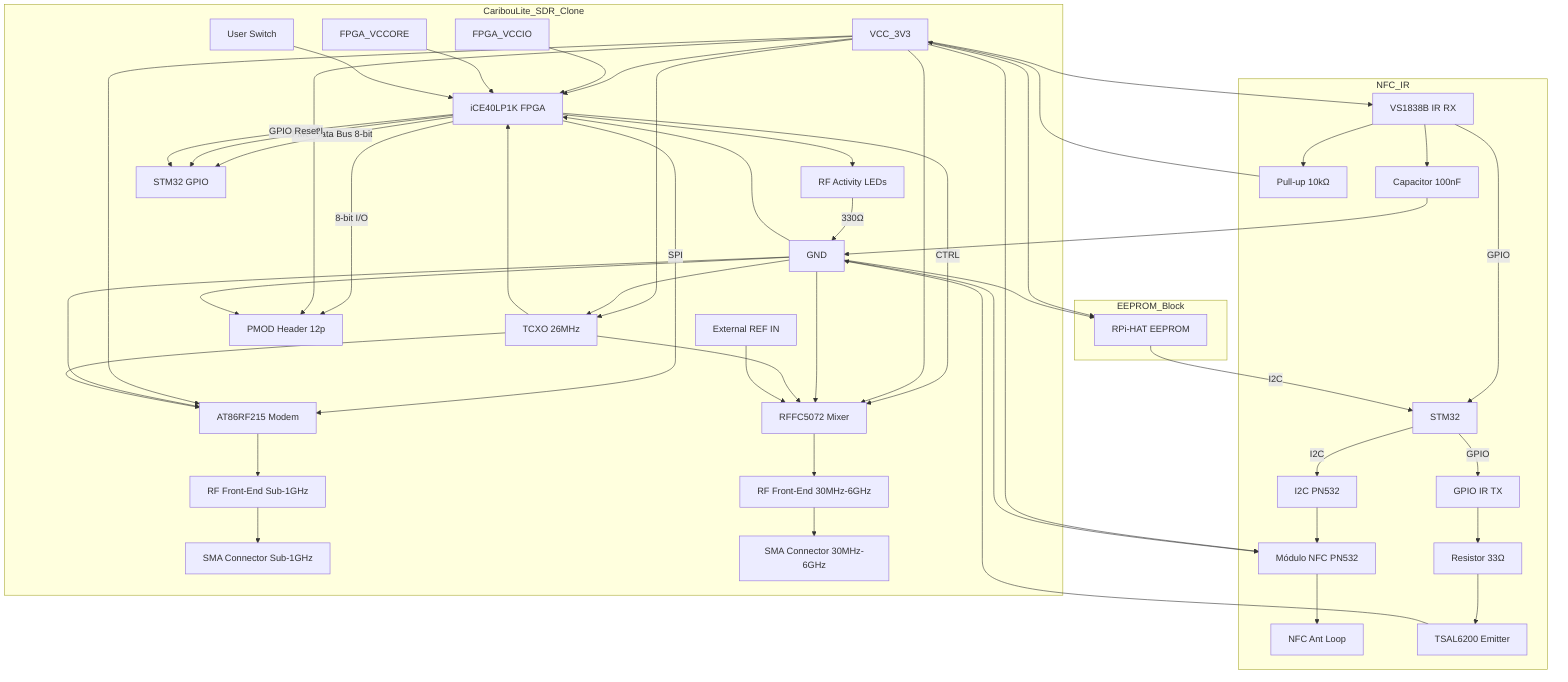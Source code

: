 graph TD
    %% -------------------- SDR CLONE --------------------
    subgraph CaribouLite_SDR_Clone
        FPGA["iCE40LP1K FPGA"]
        VCC_3V3 --> FPGA
        FPGA_VCCIO --> FPGA
        FPGA_VCCORE --> FPGA
        GND --> FPGA

        FPGA -->|SPI| MODEM["AT86RF215 Modem"]
        FPGA -->|CTRL| MIXER["RFFC5072 Mixer"]
        MODEM --> RF_SUB1G["RF Front-End Sub-1GHz"]
        MIXER --> RF_6GHz["RF Front-End 30MHz-6GHz"]
        RF_SUB1G --> SMA_SUB1G["SMA Connector Sub-1GHz"]
        RF_6GHz --> SMA_6GHz["SMA Connector 30MHz-6GHz"]

        VCC_3V3 --> MODEM
        VCC_3V3 --> MIXER
        GND --> MODEM
        GND --> MIXER

        TCXO["TCXO 26MHz"] --> FPGA
        TCXO --> MODEM
        TCXO --> MIXER
        VCC_3V3 --> TCXO
        GND --> TCXO
        EXT_CLK["External REF IN"] --> MIXER

        FPGA -->|8-bit I/O| PMOD["PMOD Header 12p"]
        VCC_3V3 --> PMOD
        GND --> PMOD

        FPGA --> LED_STATUS["RF Activity LEDs"]
        LED_STATUS -->|330Ω| GND

        USER_SW["User Switch"] --> FPGA

        FPGA -->|FMC Data Bus 8-bit| GPIO_STM32["STM32 GPIO"]
        FPGA -->|SPI| GPIO_STM32
        FPGA -->|GPIO Reset| GPIO_STM32
    end

    %% -------------------- NFC & IR --------------------
    subgraph NFC_IR
        STM32 -->|I2C| PN532_I2C["I2C PN532"]
        PN532_I2C --> PN532["Módulo NFC PN532"]
        PN532 --> LOOP_ANT["NFC Ant Loop"]
        VCC_3V3 --> PN532
        GND --> PN532

        STM32 -->|GPIO| IR_TX["GPIO IR TX"]
        IR_TX --> R_IR["Resistor 33Ω"]
        R_IR --> IR_EMITTER["TSAL6200 Emitter"]
        IR_EMITTER --> GND

        IR_RX["VS1838B IR RX"] -->|GPIO| STM32
        IR_RX --> R_PULLUP["Pull-up 10kΩ"]
        R_PULLUP --> VCC_3V3
        IR_RX --> C_IR["Capacitor 100nF"]
        C_IR --> GND
        VCC_3V3 --> IR_RX
    end

    %% -------------------- EEPROM --------------------
    subgraph EEPROM_Block
        EEPROM_CHIP["RPi-HAT EEPROM"] -->|I2C| STM32
        VCC_3V3 --> EEPROM_CHIP
        GND --> EEPROM_CHIP
    end